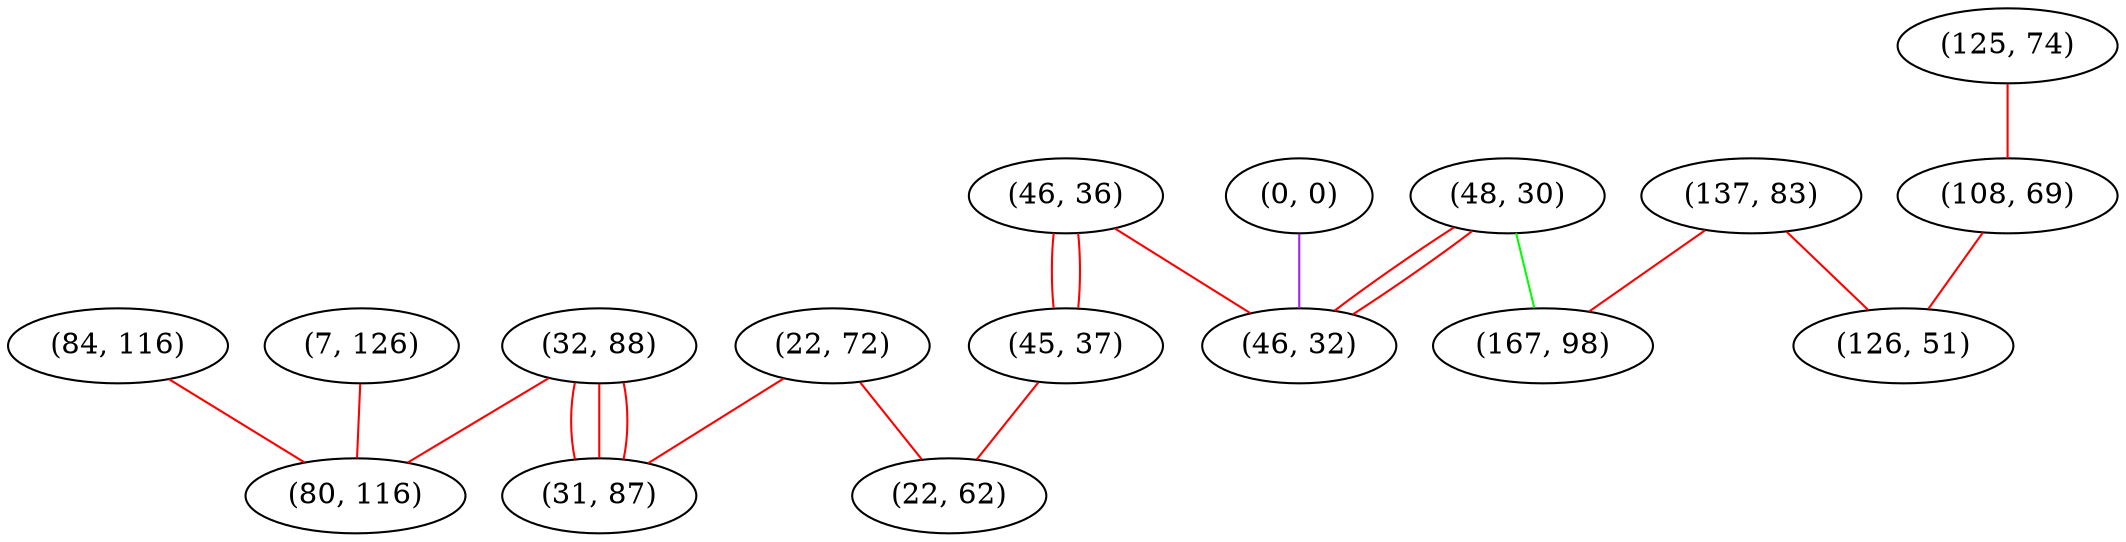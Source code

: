 graph "" {
"(84, 116)";
"(137, 83)";
"(48, 30)";
"(46, 36)";
"(32, 88)";
"(125, 74)";
"(45, 37)";
"(108, 69)";
"(7, 126)";
"(0, 0)";
"(22, 72)";
"(167, 98)";
"(80, 116)";
"(126, 51)";
"(22, 62)";
"(46, 32)";
"(31, 87)";
"(84, 116)" -- "(80, 116)"  [color=red, key=0, weight=1];
"(137, 83)" -- "(126, 51)"  [color=red, key=0, weight=1];
"(137, 83)" -- "(167, 98)"  [color=red, key=0, weight=1];
"(48, 30)" -- "(46, 32)"  [color=red, key=0, weight=1];
"(48, 30)" -- "(46, 32)"  [color=red, key=1, weight=1];
"(48, 30)" -- "(167, 98)"  [color=green, key=0, weight=2];
"(46, 36)" -- "(45, 37)"  [color=red, key=0, weight=1];
"(46, 36)" -- "(45, 37)"  [color=red, key=1, weight=1];
"(46, 36)" -- "(46, 32)"  [color=red, key=0, weight=1];
"(32, 88)" -- "(31, 87)"  [color=red, key=0, weight=1];
"(32, 88)" -- "(31, 87)"  [color=red, key=1, weight=1];
"(32, 88)" -- "(31, 87)"  [color=red, key=2, weight=1];
"(32, 88)" -- "(80, 116)"  [color=red, key=0, weight=1];
"(125, 74)" -- "(108, 69)"  [color=red, key=0, weight=1];
"(45, 37)" -- "(22, 62)"  [color=red, key=0, weight=1];
"(108, 69)" -- "(126, 51)"  [color=red, key=0, weight=1];
"(7, 126)" -- "(80, 116)"  [color=red, key=0, weight=1];
"(0, 0)" -- "(46, 32)"  [color=purple, key=0, weight=4];
"(22, 72)" -- "(31, 87)"  [color=red, key=0, weight=1];
"(22, 72)" -- "(22, 62)"  [color=red, key=0, weight=1];
}

